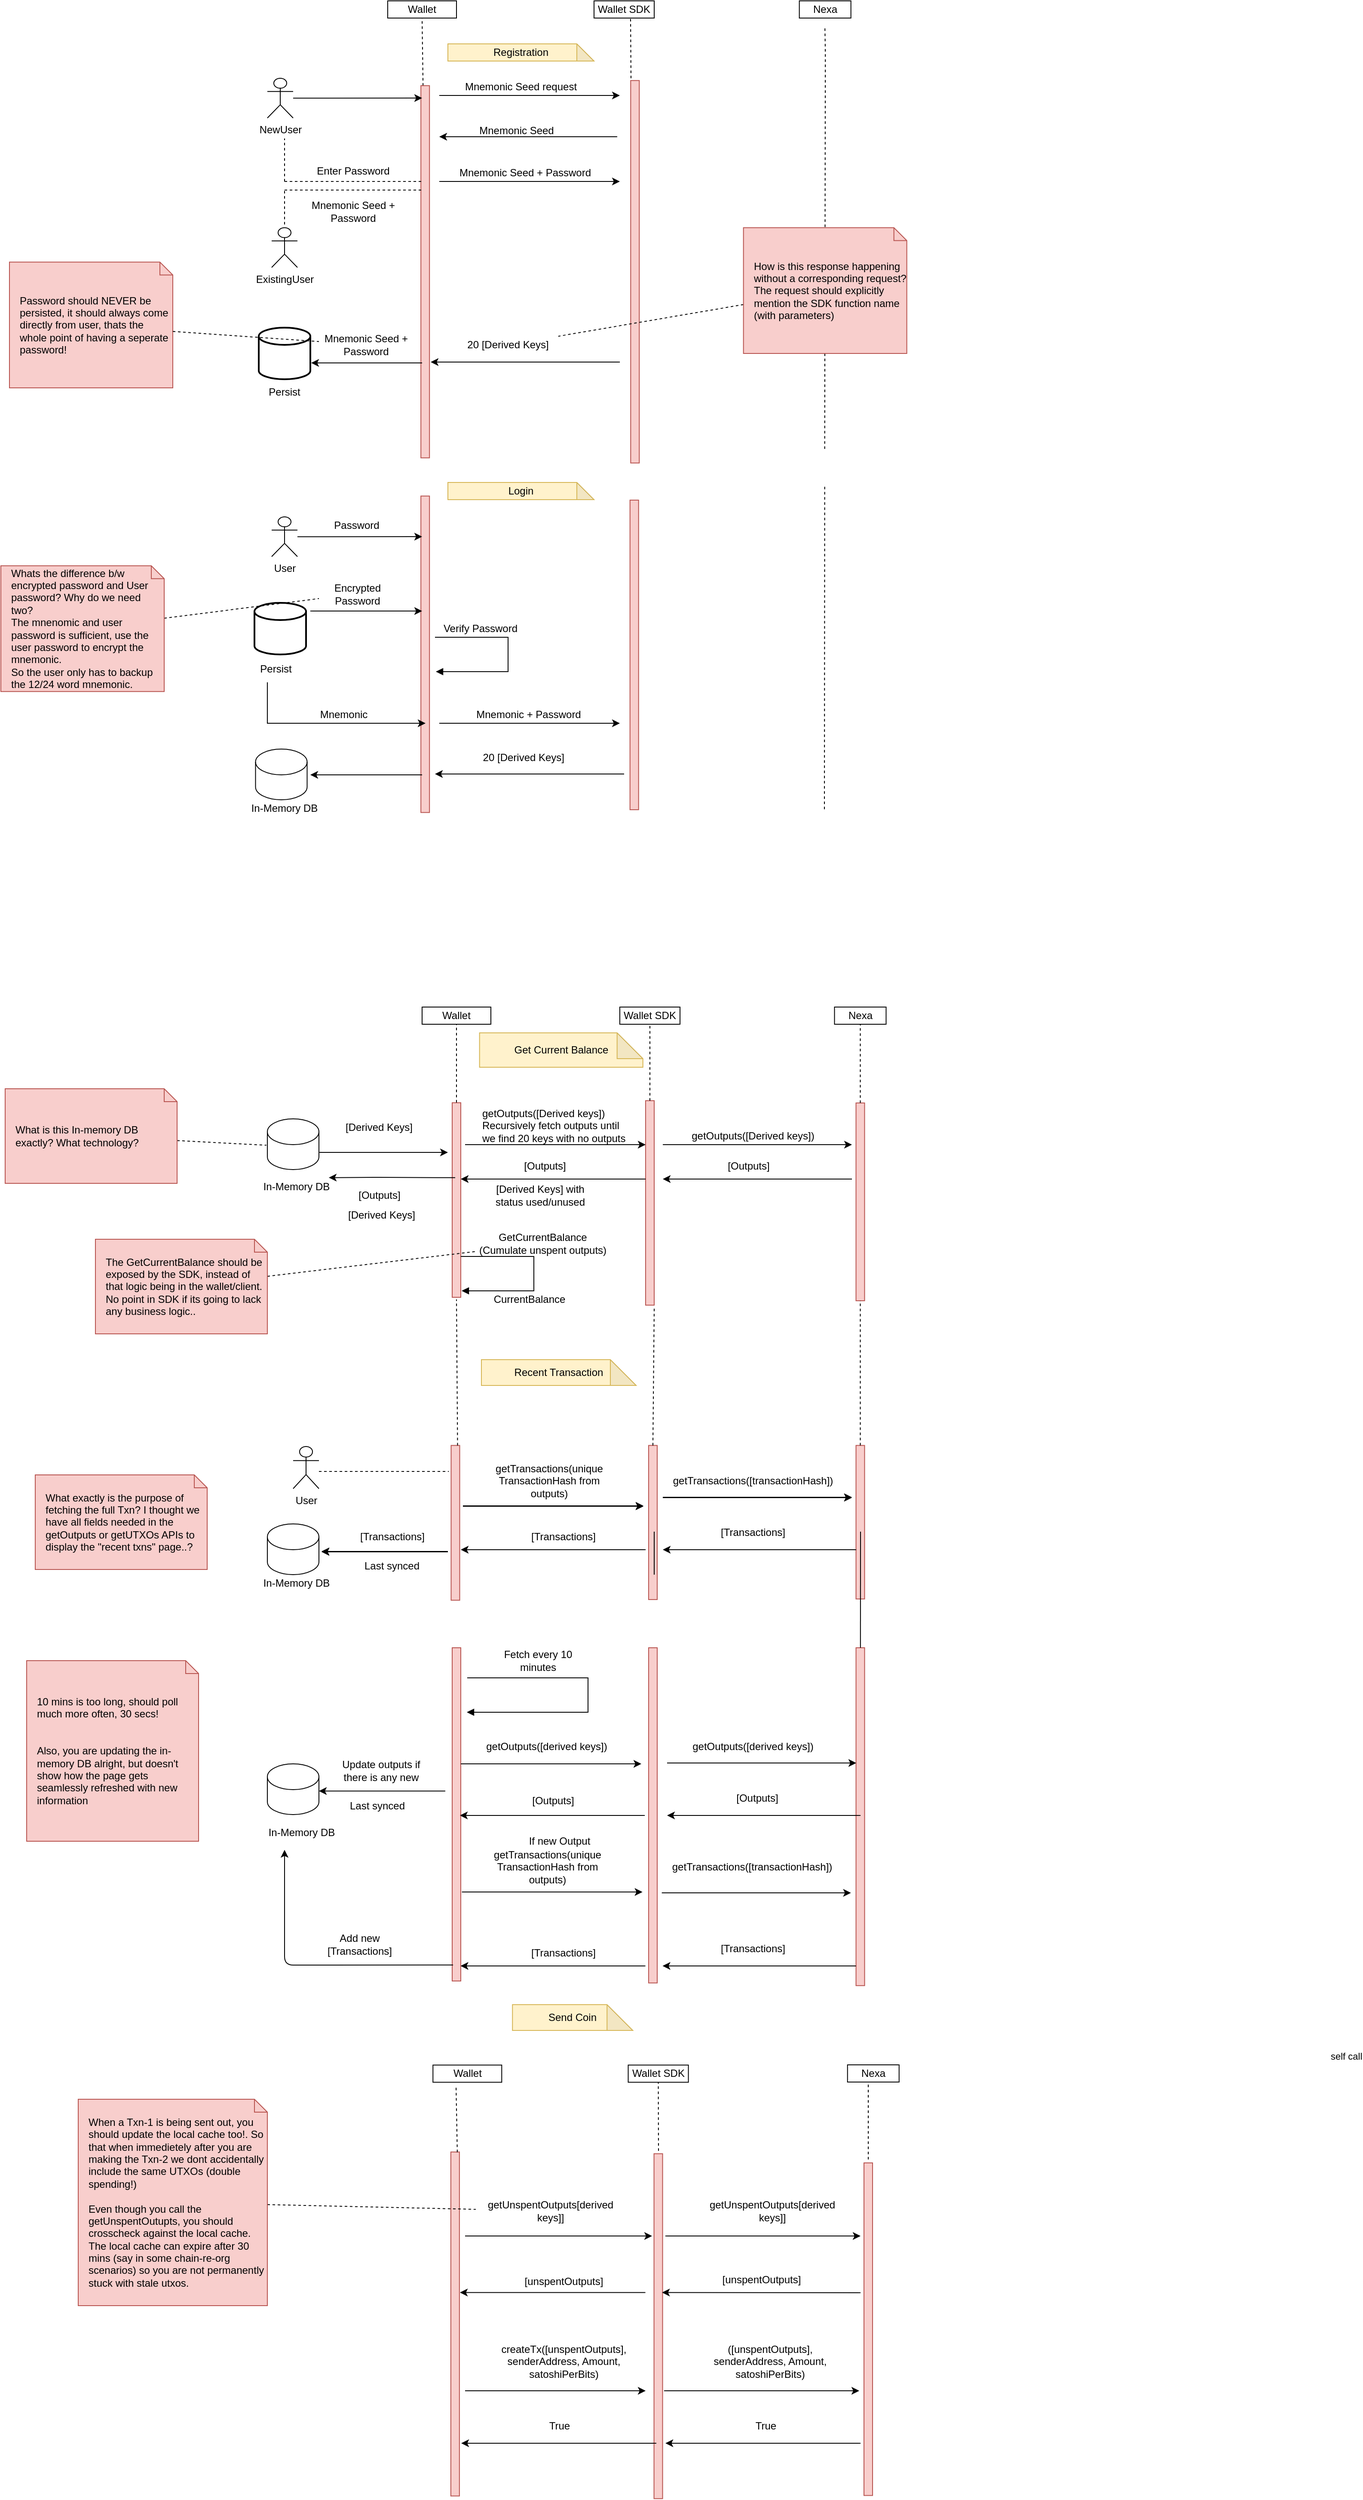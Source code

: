 <mxfile version="13.6.5" type="github">
  <diagram id="d2bJDyH4YY4jTTXs1ROH" name="Page-1">
    <mxGraphModel dx="2012" dy="706" grid="1" gridSize="10" guides="1" tooltips="1" connect="1" arrows="1" fold="1" page="1" pageScale="1" pageWidth="827" pageHeight="1169" math="0" shadow="0">
      <root>
        <mxCell id="0" />
        <mxCell id="1" parent="0" />
        <mxCell id="aKae5eKDBznJ4Y1164LR-3" value="Wallet" style="rounded=0;whiteSpace=wrap;html=1;" parent="1" vertex="1">
          <mxGeometry x="160" y="20" width="80" height="20" as="geometry" />
        </mxCell>
        <mxCell id="aKae5eKDBznJ4Y1164LR-4" value="Wallet SDK" style="rounded=0;whiteSpace=wrap;html=1;" parent="1" vertex="1">
          <mxGeometry x="400" y="20" width="70" height="20" as="geometry" />
        </mxCell>
        <mxCell id="aKae5eKDBznJ4Y1164LR-5" value="Nexa" style="rounded=0;whiteSpace=wrap;html=1;" parent="1" vertex="1">
          <mxGeometry x="638.83" y="20" width="60" height="20" as="geometry" />
        </mxCell>
        <mxCell id="aKae5eKDBznJ4Y1164LR-6" value="Registration" style="shape=note;whiteSpace=wrap;html=1;backgroundOutline=1;darkOpacity=0.05;fillColor=#fff2cc;strokeColor=#d6b656;" parent="1" vertex="1">
          <mxGeometry x="230" y="70" width="170" height="20" as="geometry" />
        </mxCell>
        <mxCell id="aKae5eKDBznJ4Y1164LR-11" value="" style="endArrow=none;dashed=1;html=1;entryX=0.5;entryY=1;entryDx=0;entryDy=0;exitX=0;exitY=0.75;exitDx=0;exitDy=0;" parent="1" source="aKae5eKDBznJ4Y1164LR-12" target="aKae5eKDBznJ4Y1164LR-3" edge="1">
          <mxGeometry width="50" height="50" relative="1" as="geometry">
            <mxPoint x="210" y="100" as="sourcePoint" />
            <mxPoint x="180" y="60" as="targetPoint" />
          </mxGeometry>
        </mxCell>
        <mxCell id="aKae5eKDBznJ4Y1164LR-12" value="" style="rounded=0;whiteSpace=wrap;html=1;rotation=90;fillColor=#f8cecc;strokeColor=#b85450;" parent="1" vertex="1">
          <mxGeometry x="-12.8" y="330" width="432.8" height="10" as="geometry" />
        </mxCell>
        <mxCell id="aKae5eKDBznJ4Y1164LR-14" value="Mnemonic Seed request" style="text;html=1;strokeColor=none;fillColor=none;align=center;verticalAlign=middle;whiteSpace=wrap;rounded=0;" parent="1" vertex="1">
          <mxGeometry x="240" y="110" width="150" height="20" as="geometry" />
        </mxCell>
        <mxCell id="aKae5eKDBznJ4Y1164LR-15" value="" style="rounded=0;whiteSpace=wrap;html=1;rotation=90;fillColor=#f8cecc;strokeColor=#b85450;" parent="1" vertex="1">
          <mxGeometry x="225.27" y="330" width="444.73" height="10" as="geometry" />
        </mxCell>
        <mxCell id="aKae5eKDBznJ4Y1164LR-27" value="" style="endArrow=classic;html=1;" parent="1" edge="1">
          <mxGeometry width="50" height="50" relative="1" as="geometry">
            <mxPoint x="427" y="178" as="sourcePoint" />
            <mxPoint x="220" y="178" as="targetPoint" />
          </mxGeometry>
        </mxCell>
        <mxCell id="aKae5eKDBznJ4Y1164LR-28" value="Mnemonic Seed" style="text;html=1;strokeColor=none;fillColor=none;align=center;verticalAlign=middle;whiteSpace=wrap;rounded=0;" parent="1" vertex="1">
          <mxGeometry x="250" y="160.63" width="120" height="20" as="geometry" />
        </mxCell>
        <mxCell id="aKae5eKDBznJ4Y1164LR-29" value="" style="endArrow=classic;html=1;" parent="1" edge="1">
          <mxGeometry width="50" height="50" relative="1" as="geometry">
            <mxPoint x="220" y="130" as="sourcePoint" />
            <mxPoint x="430" y="130" as="targetPoint" />
          </mxGeometry>
        </mxCell>
        <mxCell id="aKae5eKDBznJ4Y1164LR-32" value="NewUser" style="shape=umlActor;verticalLabelPosition=bottom;verticalAlign=top;html=1;outlineConnect=0;" parent="1" vertex="1">
          <mxGeometry x="20" y="110" width="30" height="46.25" as="geometry" />
        </mxCell>
        <mxCell id="aKae5eKDBznJ4Y1164LR-33" value="" style="endArrow=classic;html=1;" parent="1" source="aKae5eKDBznJ4Y1164LR-32" edge="1">
          <mxGeometry width="50" height="50" relative="1" as="geometry">
            <mxPoint x="390" y="190" as="sourcePoint" />
            <mxPoint x="200" y="133" as="targetPoint" />
          </mxGeometry>
        </mxCell>
        <mxCell id="aKae5eKDBznJ4Y1164LR-36" value="Mnemonic Seed + Password" style="text;html=1;strokeColor=none;fillColor=none;align=center;verticalAlign=middle;whiteSpace=wrap;rounded=0;" parent="1" vertex="1">
          <mxGeometry x="240" y="210" width="160" height="20" as="geometry" />
        </mxCell>
        <mxCell id="aKae5eKDBznJ4Y1164LR-37" value="" style="endArrow=classic;html=1;" parent="1" edge="1">
          <mxGeometry width="50" height="50" relative="1" as="geometry">
            <mxPoint x="220" y="230" as="sourcePoint" />
            <mxPoint x="430" y="230" as="targetPoint" />
          </mxGeometry>
        </mxCell>
        <mxCell id="aKae5eKDBznJ4Y1164LR-38" value="" style="endArrow=classic;html=1;" parent="1" edge="1">
          <mxGeometry width="50" height="50" relative="1" as="geometry">
            <mxPoint x="430" y="440" as="sourcePoint" />
            <mxPoint x="210" y="440" as="targetPoint" />
          </mxGeometry>
        </mxCell>
        <mxCell id="aKae5eKDBznJ4Y1164LR-40" value="20 [Derived Keys]" style="text;html=1;strokeColor=none;fillColor=none;align=center;verticalAlign=middle;whiteSpace=wrap;rounded=0;" parent="1" vertex="1">
          <mxGeometry x="240" y="410" width="120" height="20" as="geometry" />
        </mxCell>
        <mxCell id="aKae5eKDBznJ4Y1164LR-45" value="" style="endArrow=none;dashed=1;html=1;" parent="1" edge="1">
          <mxGeometry width="50" height="50" relative="1" as="geometry">
            <mxPoint x="40" y="230" as="sourcePoint" />
            <mxPoint x="40" y="180" as="targetPoint" />
          </mxGeometry>
        </mxCell>
        <mxCell id="aKae5eKDBznJ4Y1164LR-46" value="" style="endArrow=none;dashed=1;html=1;" parent="1" edge="1">
          <mxGeometry width="50" height="50" relative="1" as="geometry">
            <mxPoint x="40" y="230" as="sourcePoint" />
            <mxPoint x="200" y="230" as="targetPoint" />
          </mxGeometry>
        </mxCell>
        <mxCell id="aKae5eKDBznJ4Y1164LR-47" value="Enter Password" style="text;html=1;strokeColor=none;fillColor=none;align=center;verticalAlign=middle;whiteSpace=wrap;rounded=0;" parent="1" vertex="1">
          <mxGeometry x="70" y="207.81" width="100" height="20" as="geometry" />
        </mxCell>
        <mxCell id="aKae5eKDBznJ4Y1164LR-48" value="" style="rounded=0;whiteSpace=wrap;html=1;rotation=90;fillColor=#f8cecc;strokeColor=#b85450;" parent="1" vertex="1">
          <mxGeometry x="126.88" y="1409.38" width="226.25" height="10" as="geometry" />
        </mxCell>
        <mxCell id="aKae5eKDBznJ4Y1164LR-49" value="" style="rounded=0;whiteSpace=wrap;html=1;rotation=90;fillColor=#f8cecc;strokeColor=#b85450;" parent="1" vertex="1">
          <mxGeometry x="346.09" y="1412.74" width="237.81" height="10" as="geometry" />
        </mxCell>
        <mxCell id="aKae5eKDBznJ4Y1164LR-51" value="" style="endArrow=classic;html=1;" parent="1" edge="1">
          <mxGeometry width="50" height="50" relative="1" as="geometry">
            <mxPoint x="250" y="1350" as="sourcePoint" />
            <mxPoint x="460" y="1350" as="targetPoint" />
          </mxGeometry>
        </mxCell>
        <mxCell id="aKae5eKDBznJ4Y1164LR-52" value="getOutputs([Derived keys])&lt;br&gt;Recursively fetch outputs until we find 20 keys with no outputs" style="text;html=1;strokeColor=none;fillColor=none;align=left;verticalAlign=top;whiteSpace=wrap;rounded=0;" parent="1" vertex="1">
          <mxGeometry x="267.56" y="1300" width="170" height="50" as="geometry" />
        </mxCell>
        <mxCell id="aKae5eKDBznJ4Y1164LR-53" value="" style="endArrow=classic;html=1;" parent="1" edge="1">
          <mxGeometry width="50" height="50" relative="1" as="geometry">
            <mxPoint x="460" y="1390" as="sourcePoint" />
            <mxPoint x="245" y="1390" as="targetPoint" />
          </mxGeometry>
        </mxCell>
        <mxCell id="aKae5eKDBznJ4Y1164LR-54" value="[Outputs]" style="text;html=1;strokeColor=none;fillColor=none;align=center;verticalAlign=middle;whiteSpace=wrap;rounded=0;" parent="1" vertex="1">
          <mxGeometry x="322.64" y="1360" width="40" height="30" as="geometry" />
        </mxCell>
        <mxCell id="aKae5eKDBznJ4Y1164LR-63" value="GetCurrentBalance&lt;br&gt;(Cumulate unspent outputs)" style="text;html=1;strokeColor=none;fillColor=none;align=center;verticalAlign=middle;whiteSpace=wrap;rounded=0;" parent="1" vertex="1">
          <mxGeometry x="262.5" y="1440" width="155" height="50" as="geometry" />
        </mxCell>
        <mxCell id="aKae5eKDBznJ4Y1164LR-64" value="CurrentBalance" style="text;html=1;strokeColor=none;fillColor=none;align=center;verticalAlign=middle;whiteSpace=wrap;rounded=0;" parent="1" vertex="1">
          <mxGeometry x="305" y="1520" width="40" height="20" as="geometry" />
        </mxCell>
        <mxCell id="aKae5eKDBznJ4Y1164LR-66" value="" style="edgeStyle=orthogonalEdgeStyle;html=1;align=left;spacingLeft=2;endArrow=block;rounded=0;" parent="1" edge="1">
          <mxGeometry x="1" y="273" relative="1" as="geometry">
            <mxPoint x="250" y="1480" as="sourcePoint" />
            <Array as="points">
              <mxPoint x="245" y="1480" />
              <mxPoint x="330" y="1480" />
              <mxPoint x="330" y="1520" />
            </Array>
            <mxPoint x="246" y="1520" as="targetPoint" />
            <mxPoint x="-196" y="-83" as="offset" />
          </mxGeometry>
        </mxCell>
        <mxCell id="aKae5eKDBznJ4Y1164LR-76" value="" style="rounded=0;whiteSpace=wrap;html=1;rotation=90;fillColor=#f8cecc;strokeColor=#b85450;" parent="1" vertex="1">
          <mxGeometry x="594.74" y="1411.52" width="230" height="10" as="geometry" />
        </mxCell>
        <mxCell id="aKae5eKDBznJ4Y1164LR-77" value="" style="endArrow=none;dashed=1;html=1;" parent="1" edge="1">
          <mxGeometry width="50" height="50" relative="1" as="geometry">
            <mxPoint x="668.33" y="541" as="sourcePoint" />
            <mxPoint x="668.57" y="50" as="targetPoint" />
            <Array as="points">
              <mxPoint x="669.07" y="80" />
            </Array>
          </mxGeometry>
        </mxCell>
        <mxCell id="aKae5eKDBznJ4Y1164LR-80" value="getOutputs([Derived keys])" style="text;html=1;strokeColor=none;fillColor=none;align=center;verticalAlign=middle;whiteSpace=wrap;rounded=0;" parent="1" vertex="1">
          <mxGeometry x="500" y="1330" width="170" height="20" as="geometry" />
        </mxCell>
        <mxCell id="aKae5eKDBznJ4Y1164LR-82" value="[Outputs]" style="text;html=1;strokeColor=none;fillColor=none;align=center;verticalAlign=middle;whiteSpace=wrap;rounded=0;" parent="1" vertex="1">
          <mxGeometry x="560" y="1360" width="40" height="30" as="geometry" />
        </mxCell>
        <mxCell id="aKae5eKDBznJ4Y1164LR-86" value="Recent Transaction" style="shape=note;whiteSpace=wrap;html=1;backgroundOutline=1;darkOpacity=0.05;fillColor=#fff2cc;strokeColor=#d6b656;" parent="1" vertex="1">
          <mxGeometry x="269" y="1600" width="180" height="30" as="geometry" />
        </mxCell>
        <mxCell id="aKae5eKDBznJ4Y1164LR-88" value="" style="rounded=0;whiteSpace=wrap;html=1;rotation=90;fillColor=#f8cecc;strokeColor=#b85450;" parent="1" vertex="1">
          <mxGeometry x="148.75" y="1784.75" width="180" height="10" as="geometry" />
        </mxCell>
        <mxCell id="aKae5eKDBznJ4Y1164LR-89" value="" style="rounded=0;whiteSpace=wrap;html=1;rotation=90;fillColor=#f8cecc;strokeColor=#b85450;" parent="1" vertex="1">
          <mxGeometry x="378.88" y="1784.36" width="179.21" height="10" as="geometry" />
        </mxCell>
        <mxCell id="aKae5eKDBznJ4Y1164LR-90" value="" style="rounded=0;whiteSpace=wrap;html=1;rotation=90;fillColor=#f8cecc;strokeColor=#b85450;" parent="1" vertex="1">
          <mxGeometry x="620.48" y="1784.01" width="178.52" height="10" as="geometry" />
        </mxCell>
        <mxCell id="aKae5eKDBznJ4Y1164LR-91" value="" style="endArrow=classic;html=1;" parent="1" edge="1">
          <mxGeometry width="50" height="50" relative="1" as="geometry">
            <mxPoint x="247.5" y="1770" as="sourcePoint" />
            <mxPoint x="457.5" y="1770" as="targetPoint" />
          </mxGeometry>
        </mxCell>
        <mxCell id="aKae5eKDBznJ4Y1164LR-92" value="getTransactions(unique TransactionHash from outputs)" style="text;html=1;strokeColor=none;fillColor=none;align=center;verticalAlign=middle;whiteSpace=wrap;rounded=0;" parent="1" vertex="1">
          <mxGeometry x="277.5" y="1731" width="140" height="20" as="geometry" />
        </mxCell>
        <mxCell id="aKae5eKDBznJ4Y1164LR-94" value="getTransactions([transactionHash])" style="text;html=1;strokeColor=none;fillColor=none;align=center;verticalAlign=middle;whiteSpace=wrap;rounded=0;" parent="1" vertex="1">
          <mxGeometry x="515.01" y="1731" width="140" height="20" as="geometry" />
        </mxCell>
        <mxCell id="aKae5eKDBznJ4Y1164LR-97" value="" style="endArrow=classic;html=1;" parent="1" edge="1">
          <mxGeometry width="50" height="50" relative="1" as="geometry">
            <mxPoint x="460" y="1821" as="sourcePoint" />
            <mxPoint x="245" y="1821" as="targetPoint" />
          </mxGeometry>
        </mxCell>
        <mxCell id="aKae5eKDBznJ4Y1164LR-98" value="[Transactions]" style="text;html=1;strokeColor=none;fillColor=none;align=center;verticalAlign=middle;whiteSpace=wrap;rounded=0;" parent="1" vertex="1">
          <mxGeometry x="317.19" y="1796" width="95" height="20" as="geometry" />
        </mxCell>
        <mxCell id="aKae5eKDBznJ4Y1164LR-99" value="[Transactions]" style="text;html=1;strokeColor=none;fillColor=none;align=center;verticalAlign=middle;whiteSpace=wrap;rounded=0;" parent="1" vertex="1">
          <mxGeometry x="541.19" y="1786" width="87.63" height="30" as="geometry" />
        </mxCell>
        <mxCell id="aKae5eKDBznJ4Y1164LR-119" value="" style="endArrow=classic;html=1;" parent="1" edge="1">
          <mxGeometry width="50" height="50" relative="1" as="geometry">
            <mxPoint x="480.01" y="1350" as="sourcePoint" />
            <mxPoint x="700" y="1350" as="targetPoint" />
          </mxGeometry>
        </mxCell>
        <mxCell id="aKae5eKDBznJ4Y1164LR-120" value="" style="endArrow=classic;html=1;" parent="1" edge="1">
          <mxGeometry width="50" height="50" relative="1" as="geometry">
            <mxPoint x="700" y="1390" as="sourcePoint" />
            <mxPoint x="480.01" y="1390" as="targetPoint" />
          </mxGeometry>
        </mxCell>
        <mxCell id="aKae5eKDBznJ4Y1164LR-121" value="" style="endArrow=classic;html=1;" parent="1" edge="1">
          <mxGeometry width="50" height="50" relative="1" as="geometry">
            <mxPoint x="480" y="1760" as="sourcePoint" />
            <mxPoint x="700" y="1760" as="targetPoint" />
          </mxGeometry>
        </mxCell>
        <mxCell id="aKae5eKDBznJ4Y1164LR-122" value="" style="endArrow=classic;html=1;" parent="1" edge="1">
          <mxGeometry width="50" height="50" relative="1" as="geometry">
            <mxPoint x="705" y="1821" as="sourcePoint" />
            <mxPoint x="480" y="1821" as="targetPoint" />
          </mxGeometry>
        </mxCell>
        <mxCell id="dy_9rE8HRgi9Pd3eRH8T-1" value="ExistingUser" style="shape=umlActor;verticalLabelPosition=bottom;verticalAlign=top;html=1;outlineConnect=0;" parent="1" vertex="1">
          <mxGeometry x="25" y="283.75" width="30" height="46.25" as="geometry" />
        </mxCell>
        <mxCell id="dy_9rE8HRgi9Pd3eRH8T-5" value="" style="endArrow=none;dashed=1;html=1;" parent="1" edge="1">
          <mxGeometry width="50" height="50" relative="1" as="geometry">
            <mxPoint x="40" y="240" as="sourcePoint" />
            <mxPoint x="200" y="240" as="targetPoint" />
          </mxGeometry>
        </mxCell>
        <mxCell id="dy_9rE8HRgi9Pd3eRH8T-8" value="" style="endArrow=none;dashed=1;html=1;" parent="1" edge="1">
          <mxGeometry width="50" height="50" relative="1" as="geometry">
            <mxPoint x="40" y="280" as="sourcePoint" />
            <mxPoint x="40" y="240" as="targetPoint" />
          </mxGeometry>
        </mxCell>
        <mxCell id="dy_9rE8HRgi9Pd3eRH8T-11" value="Mnemonic Seed + Password" style="text;html=1;strokeColor=none;fillColor=none;align=center;verticalAlign=middle;whiteSpace=wrap;rounded=0;" parent="1" vertex="1">
          <mxGeometry x="50" y="250" width="140" height="30" as="geometry" />
        </mxCell>
        <mxCell id="dy_9rE8HRgi9Pd3eRH8T-70" value="" style="rounded=0;whiteSpace=wrap;html=1;rotation=90;fillColor=#f8cecc;strokeColor=#b85450;" parent="1" vertex="1">
          <mxGeometry x="525.63" y="2722.38" width="386.75" height="10" as="geometry" />
        </mxCell>
        <mxCell id="dy_9rE8HRgi9Pd3eRH8T-71" value="" style="endArrow=classic;html=1;" parent="1" edge="1">
          <mxGeometry width="50" height="50" relative="1" as="geometry">
            <mxPoint x="483" y="2619" as="sourcePoint" />
            <mxPoint x="710" y="2619" as="targetPoint" />
          </mxGeometry>
        </mxCell>
        <mxCell id="dy_9rE8HRgi9Pd3eRH8T-72" value="[unspentOutputs]" style="text;html=1;strokeColor=none;fillColor=none;align=center;verticalAlign=middle;whiteSpace=wrap;rounded=0;" parent="1" vertex="1">
          <mxGeometry x="551.2" y="2654.75" width="87.63" height="30" as="geometry" />
        </mxCell>
        <mxCell id="dy_9rE8HRgi9Pd3eRH8T-74" value="" style="rounded=0;whiteSpace=wrap;html=1;rotation=90;fillColor=#f8cecc;strokeColor=#b85450;" parent="1" vertex="1">
          <mxGeometry x="274.22" y="2718.87" width="401.08" height="10" as="geometry" />
        </mxCell>
        <mxCell id="dy_9rE8HRgi9Pd3eRH8T-75" value="" style="rounded=0;whiteSpace=wrap;html=1;rotation=90;fillColor=#f8cecc;strokeColor=#b85450;" parent="1" vertex="1">
          <mxGeometry x="38.43" y="2716.32" width="400" height="10" as="geometry" />
        </mxCell>
        <mxCell id="dy_9rE8HRgi9Pd3eRH8T-77" value="" style="endArrow=classic;html=1;" parent="1" edge="1">
          <mxGeometry width="50" height="50" relative="1" as="geometry">
            <mxPoint x="250" y="2619" as="sourcePoint" />
            <mxPoint x="467.5" y="2619" as="targetPoint" />
          </mxGeometry>
        </mxCell>
        <mxCell id="dy_9rE8HRgi9Pd3eRH8T-78" value="[unspentOutputs]" style="text;html=1;strokeColor=none;fillColor=none;align=center;verticalAlign=middle;whiteSpace=wrap;rounded=0;" parent="1" vertex="1">
          <mxGeometry x="321.19" y="2657.44" width="87.63" height="30" as="geometry" />
        </mxCell>
        <mxCell id="dy_9rE8HRgi9Pd3eRH8T-79" value="" style="endArrow=classic;html=1;" parent="1" edge="1">
          <mxGeometry width="50" height="50" relative="1" as="geometry">
            <mxPoint x="459.75" y="2684.75" as="sourcePoint" />
            <mxPoint x="244.0" y="2684.75" as="targetPoint" />
          </mxGeometry>
        </mxCell>
        <mxCell id="dy_9rE8HRgi9Pd3eRH8T-80" value="Send Coin" style="shape=note;whiteSpace=wrap;html=1;backgroundOutline=1;darkOpacity=0.05;fillColor=#fff2cc;strokeColor=#d6b656;" parent="1" vertex="1">
          <mxGeometry x="305.13" y="2350" width="140" height="30" as="geometry" />
        </mxCell>
        <mxCell id="dy_9rE8HRgi9Pd3eRH8T-118" value="User" style="shape=umlActor;verticalLabelPosition=bottom;verticalAlign=top;html=1;outlineConnect=0;" parent="1" vertex="1">
          <mxGeometry x="50" y="1701" width="30" height="49" as="geometry" />
        </mxCell>
        <mxCell id="dy_9rE8HRgi9Pd3eRH8T-122" value="Get Current Balance" style="shape=note;whiteSpace=wrap;html=1;backgroundOutline=1;darkOpacity=0.05;fillColor=#fff2cc;strokeColor=#d6b656;" parent="1" vertex="1">
          <mxGeometry x="266.84" y="1220" width="190" height="40" as="geometry" />
        </mxCell>
        <mxCell id="dy_9rE8HRgi9Pd3eRH8T-123" value="" style="strokeWidth=2;html=1;shape=mxgraph.flowchart.database;whiteSpace=wrap;" parent="1" vertex="1">
          <mxGeometry x="10.0" y="400" width="60" height="60" as="geometry" />
        </mxCell>
        <mxCell id="dy_9rE8HRgi9Pd3eRH8T-124" value="Persist" style="text;html=1;strokeColor=none;fillColor=none;align=center;verticalAlign=middle;whiteSpace=wrap;rounded=0;" parent="1" vertex="1">
          <mxGeometry x="20" y="460" width="40" height="30" as="geometry" />
        </mxCell>
        <mxCell id="dy_9rE8HRgi9Pd3eRH8T-126" value="" style="endArrow=classic;html=1;entryX=1.017;entryY=0.683;entryDx=0;entryDy=0;entryPerimeter=0;" parent="1" target="dy_9rE8HRgi9Pd3eRH8T-123" edge="1">
          <mxGeometry width="50" height="50" relative="1" as="geometry">
            <mxPoint x="200" y="441" as="sourcePoint" />
            <mxPoint x="380" y="410" as="targetPoint" />
          </mxGeometry>
        </mxCell>
        <mxCell id="dy_9rE8HRgi9Pd3eRH8T-127" value="Mnemonic Seed + Password" style="text;html=1;strokeColor=none;fillColor=none;align=center;verticalAlign=middle;whiteSpace=wrap;rounded=0;" parent="1" vertex="1">
          <mxGeometry x="80" y="400" width="110" height="40" as="geometry" />
        </mxCell>
        <mxCell id="dy_9rE8HRgi9Pd3eRH8T-162" value="Login" style="shape=note;whiteSpace=wrap;html=1;backgroundOutline=1;darkOpacity=0.05;fillColor=#fff2cc;strokeColor=#d6b656;" parent="1" vertex="1">
          <mxGeometry x="230" y="580" width="170" height="20" as="geometry" />
        </mxCell>
        <mxCell id="dy_9rE8HRgi9Pd3eRH8T-163" value="" style="rounded=0;whiteSpace=wrap;html=1;rotation=90;fillColor=#f8cecc;strokeColor=#b85450;" parent="1" vertex="1">
          <mxGeometry x="19.6" y="774.78" width="367.99" height="10" as="geometry" />
        </mxCell>
        <mxCell id="dy_9rE8HRgi9Pd3eRH8T-165" value="" style="rounded=0;whiteSpace=wrap;html=1;rotation=90;fillColor=#f8cecc;strokeColor=#b85450;" parent="1" vertex="1">
          <mxGeometry x="266.84" y="775.54" width="360" height="10" as="geometry" />
        </mxCell>
        <mxCell id="dy_9rE8HRgi9Pd3eRH8T-169" value="User" style="shape=umlActor;verticalLabelPosition=bottom;verticalAlign=top;html=1;outlineConnect=0;" parent="1" vertex="1">
          <mxGeometry x="25" y="620" width="30" height="46.25" as="geometry" />
        </mxCell>
        <mxCell id="dy_9rE8HRgi9Pd3eRH8T-170" value="" style="endArrow=classic;html=1;" parent="1" source="dy_9rE8HRgi9Pd3eRH8T-169" edge="1">
          <mxGeometry width="50" height="50" relative="1" as="geometry">
            <mxPoint x="390" y="700" as="sourcePoint" />
            <mxPoint x="200" y="643" as="targetPoint" />
          </mxGeometry>
        </mxCell>
        <mxCell id="dy_9rE8HRgi9Pd3eRH8T-188" value="" style="strokeWidth=2;html=1;shape=mxgraph.flowchart.database;whiteSpace=wrap;" parent="1" vertex="1">
          <mxGeometry x="5" y="720" width="60" height="60" as="geometry" />
        </mxCell>
        <mxCell id="dy_9rE8HRgi9Pd3eRH8T-189" value="Persist" style="text;html=1;strokeColor=none;fillColor=none;align=center;verticalAlign=middle;whiteSpace=wrap;rounded=0;" parent="1" vertex="1">
          <mxGeometry x="10" y="782.37" width="40" height="30" as="geometry" />
        </mxCell>
        <mxCell id="dy_9rE8HRgi9Pd3eRH8T-190" value="Password" style="text;html=1;strokeColor=none;fillColor=none;align=center;verticalAlign=middle;whiteSpace=wrap;rounded=0;" parent="1" vertex="1">
          <mxGeometry x="103.75" y="620" width="40" height="20" as="geometry" />
        </mxCell>
        <mxCell id="dy_9rE8HRgi9Pd3eRH8T-191" value="Encrypted Password" style="text;html=1;strokeColor=none;fillColor=none;align=center;verticalAlign=middle;whiteSpace=wrap;rounded=0;" parent="1" vertex="1">
          <mxGeometry x="80" y="700" width="90" height="20" as="geometry" />
        </mxCell>
        <mxCell id="dy_9rE8HRgi9Pd3eRH8T-192" value="" style="endArrow=classic;html=1;" parent="1" edge="1">
          <mxGeometry width="50" height="50" relative="1" as="geometry">
            <mxPoint x="70" y="729.5" as="sourcePoint" />
            <mxPoint x="200" y="729.496" as="targetPoint" />
          </mxGeometry>
        </mxCell>
        <mxCell id="dy_9rE8HRgi9Pd3eRH8T-193" value="" style="edgeStyle=orthogonalEdgeStyle;html=1;align=left;spacingLeft=2;endArrow=block;rounded=0;" parent="1" edge="1">
          <mxGeometry x="1" y="273" relative="1" as="geometry">
            <mxPoint x="216" y="760" as="sourcePoint" />
            <Array as="points">
              <mxPoint x="215" y="760" />
              <mxPoint x="300" y="760" />
              <mxPoint x="300" y="800" />
            </Array>
            <mxPoint x="216" y="800" as="targetPoint" />
            <mxPoint x="-196" y="-83" as="offset" />
          </mxGeometry>
        </mxCell>
        <mxCell id="dy_9rE8HRgi9Pd3eRH8T-194" value="Verify Password" style="text;html=1;strokeColor=none;fillColor=none;align=center;verticalAlign=middle;whiteSpace=wrap;rounded=0;" parent="1" vertex="1">
          <mxGeometry x="212.64" y="740" width="110" height="20" as="geometry" />
        </mxCell>
        <mxCell id="dy_9rE8HRgi9Pd3eRH8T-200" value="" style="endArrow=classic;html=1;" parent="1" edge="1">
          <mxGeometry width="50" height="50" relative="1" as="geometry">
            <mxPoint x="220" y="860" as="sourcePoint" />
            <mxPoint x="430" y="860" as="targetPoint" />
          </mxGeometry>
        </mxCell>
        <mxCell id="dy_9rE8HRgi9Pd3eRH8T-201" value="Mnemonic + Password" style="text;html=1;strokeColor=none;fillColor=none;align=center;verticalAlign=middle;whiteSpace=wrap;rounded=0;" parent="1" vertex="1">
          <mxGeometry x="244" y="840" width="160" height="20" as="geometry" />
        </mxCell>
        <mxCell id="dy_9rE8HRgi9Pd3eRH8T-202" value="Mnemonic" style="text;html=1;strokeColor=none;fillColor=none;align=center;verticalAlign=middle;whiteSpace=wrap;rounded=0;" parent="1" vertex="1">
          <mxGeometry x="83.75" y="840" width="50" height="20" as="geometry" />
        </mxCell>
        <mxCell id="dy_9rE8HRgi9Pd3eRH8T-204" value="&amp;nbsp;20 [Derived Keys]" style="text;html=1;strokeColor=none;fillColor=none;align=center;verticalAlign=middle;whiteSpace=wrap;rounded=0;" parent="1" vertex="1">
          <mxGeometry x="260" y="890" width="112.5" height="20" as="geometry" />
        </mxCell>
        <mxCell id="dy_9rE8HRgi9Pd3eRH8T-205" value="" style="endArrow=none;dashed=1;html=1;" parent="1" edge="1">
          <mxGeometry width="50" height="50" relative="1" as="geometry">
            <mxPoint x="668" y="960" as="sourcePoint" />
            <mxPoint x="668.33" y="585" as="targetPoint" />
          </mxGeometry>
        </mxCell>
        <mxCell id="dy_9rE8HRgi9Pd3eRH8T-206" value="" style="endArrow=classic;html=1;exitX=0.25;exitY=1;exitDx=0;exitDy=0;rounded=0;" parent="1" source="dy_9rE8HRgi9Pd3eRH8T-189" edge="1">
          <mxGeometry width="50" height="50" relative="1" as="geometry">
            <mxPoint x="97" y="810" as="sourcePoint" />
            <mxPoint x="204" y="860" as="targetPoint" />
            <Array as="points">
              <mxPoint x="20" y="860" />
            </Array>
          </mxGeometry>
        </mxCell>
        <mxCell id="dy_9rE8HRgi9Pd3eRH8T-207" value="Wallet" style="rounded=0;whiteSpace=wrap;html=1;" parent="1" vertex="1">
          <mxGeometry x="200" y="1190" width="80" height="20" as="geometry" />
        </mxCell>
        <mxCell id="dy_9rE8HRgi9Pd3eRH8T-208" value="Wallet SDK" style="rounded=0;whiteSpace=wrap;html=1;" parent="1" vertex="1">
          <mxGeometry x="430" y="1190" width="70" height="20" as="geometry" />
        </mxCell>
        <mxCell id="dy_9rE8HRgi9Pd3eRH8T-209" value="Nexa" style="rounded=0;whiteSpace=wrap;html=1;" parent="1" vertex="1">
          <mxGeometry x="679.74" y="1190" width="60" height="20" as="geometry" />
        </mxCell>
        <mxCell id="dy_9rE8HRgi9Pd3eRH8T-210" value="" style="endArrow=none;dashed=1;html=1;entryX=0.5;entryY=1;entryDx=0;entryDy=0;" parent="1" target="dy_9rE8HRgi9Pd3eRH8T-207" edge="1">
          <mxGeometry width="50" height="50" relative="1" as="geometry">
            <mxPoint x="240" y="1301" as="sourcePoint" />
            <mxPoint x="410" y="1300" as="targetPoint" />
          </mxGeometry>
        </mxCell>
        <mxCell id="dy_9rE8HRgi9Pd3eRH8T-211" value="" style="endArrow=none;dashed=1;html=1;entryX=0.5;entryY=1;entryDx=0;entryDy=0;exitX=0;exitY=0.5;exitDx=0;exitDy=0;" parent="1" source="aKae5eKDBznJ4Y1164LR-49" target="dy_9rE8HRgi9Pd3eRH8T-208" edge="1">
          <mxGeometry width="50" height="50" relative="1" as="geometry">
            <mxPoint x="360" y="1350" as="sourcePoint" />
            <mxPoint x="410" y="1300" as="targetPoint" />
          </mxGeometry>
        </mxCell>
        <mxCell id="dy_9rE8HRgi9Pd3eRH8T-212" value="" style="endArrow=none;dashed=1;html=1;entryX=0.5;entryY=1;entryDx=0;entryDy=0;exitX=0;exitY=0.5;exitDx=0;exitDy=0;" parent="1" source="aKae5eKDBznJ4Y1164LR-76" target="dy_9rE8HRgi9Pd3eRH8T-209" edge="1">
          <mxGeometry width="50" height="50" relative="1" as="geometry">
            <mxPoint x="360" y="1350" as="sourcePoint" />
            <mxPoint x="410" y="1300" as="targetPoint" />
          </mxGeometry>
        </mxCell>
        <mxCell id="dy_9rE8HRgi9Pd3eRH8T-215" value="" style="endArrow=none;dashed=1;html=1;exitX=0;exitY=0.25;exitDx=0;exitDy=0;" parent="1" source="aKae5eKDBznJ4Y1164LR-88" edge="1">
          <mxGeometry width="50" height="50" relative="1" as="geometry">
            <mxPoint x="360" y="1650" as="sourcePoint" />
            <mxPoint x="240" y="1530" as="targetPoint" />
          </mxGeometry>
        </mxCell>
        <mxCell id="dy_9rE8HRgi9Pd3eRH8T-216" value="" style="endArrow=none;dashed=1;html=1;exitX=0;exitY=0.5;exitDx=0;exitDy=0;" parent="1" source="aKae5eKDBznJ4Y1164LR-89" edge="1">
          <mxGeometry width="50" height="50" relative="1" as="geometry">
            <mxPoint x="360" y="1650" as="sourcePoint" />
            <mxPoint x="470" y="1540" as="targetPoint" />
          </mxGeometry>
        </mxCell>
        <mxCell id="dy_9rE8HRgi9Pd3eRH8T-217" value="" style="endArrow=none;dashed=1;html=1;entryX=1;entryY=0.5;entryDx=0;entryDy=0;exitX=0;exitY=0.5;exitDx=0;exitDy=0;" parent="1" source="aKae5eKDBznJ4Y1164LR-90" target="aKae5eKDBznJ4Y1164LR-76" edge="1">
          <mxGeometry width="50" height="50" relative="1" as="geometry">
            <mxPoint x="360" y="1650" as="sourcePoint" />
            <mxPoint x="410" y="1600" as="targetPoint" />
          </mxGeometry>
        </mxCell>
        <mxCell id="dy_9rE8HRgi9Pd3eRH8T-218" value="" style="endArrow=none;dashed=1;html=1;" parent="1" edge="1">
          <mxGeometry width="50" height="50" relative="1" as="geometry">
            <mxPoint x="80" y="1730" as="sourcePoint" />
            <mxPoint x="231" y="1730" as="targetPoint" />
          </mxGeometry>
        </mxCell>
        <mxCell id="dy_9rE8HRgi9Pd3eRH8T-219" value="" style="shape=cylinder2;whiteSpace=wrap;html=1;boundedLbl=1;backgroundOutline=1;size=15;" parent="1" vertex="1">
          <mxGeometry x="20" y="1791" width="60" height="59" as="geometry" />
        </mxCell>
        <mxCell id="dy_9rE8HRgi9Pd3eRH8T-220" value="In-Memory DB" style="text;html=1;strokeColor=none;fillColor=none;align=center;verticalAlign=middle;whiteSpace=wrap;rounded=0;" parent="1" vertex="1">
          <mxGeometry x="3.75" y="1850" width="100" height="20" as="geometry" />
        </mxCell>
        <mxCell id="dy_9rE8HRgi9Pd3eRH8T-221" value="" style="endArrow=classic;html=1;entryX=1.05;entryY=0.542;entryDx=0;entryDy=0;entryPerimeter=0;" parent="1" target="dy_9rE8HRgi9Pd3eRH8T-219" edge="1">
          <mxGeometry width="50" height="50" relative="1" as="geometry">
            <mxPoint x="230" y="1823" as="sourcePoint" />
            <mxPoint x="410" y="1770" as="targetPoint" />
          </mxGeometry>
        </mxCell>
        <mxCell id="dy_9rE8HRgi9Pd3eRH8T-222" value="[Transactions]" style="text;html=1;strokeColor=none;fillColor=none;align=center;verticalAlign=middle;whiteSpace=wrap;rounded=0;" parent="1" vertex="1">
          <mxGeometry x="117.64" y="1796" width="95" height="20" as="geometry" />
        </mxCell>
        <mxCell id="dy_9rE8HRgi9Pd3eRH8T-223" value="Last synced" style="text;html=1;strokeColor=none;fillColor=none;align=center;verticalAlign=middle;whiteSpace=wrap;rounded=0;" parent="1" vertex="1">
          <mxGeometry x="126.88" y="1830" width="76.25" height="20" as="geometry" />
        </mxCell>
        <mxCell id="dy_9rE8HRgi9Pd3eRH8T-226" value="" style="rounded=0;whiteSpace=wrap;html=1;rotation=90;fillColor=#f8cecc;strokeColor=#b85450;" parent="1" vertex="1">
          <mxGeometry x="46.26" y="2123.75" width="387.49" height="10" as="geometry" />
        </mxCell>
        <mxCell id="dy_9rE8HRgi9Pd3eRH8T-229" value="" style="rounded=0;whiteSpace=wrap;html=1;rotation=90;fillColor=#f8cecc;strokeColor=#b85450;" parent="1" vertex="1">
          <mxGeometry x="273.62" y="2124.89" width="389.76" height="10" as="geometry" />
        </mxCell>
        <mxCell id="dy_9rE8HRgi9Pd3eRH8T-230" value="" style="endArrow=none;html=1;" parent="1" edge="1">
          <mxGeometry width="50" height="50" relative="1" as="geometry">
            <mxPoint x="470" y="1850" as="sourcePoint" />
            <mxPoint x="470" y="1800" as="targetPoint" />
          </mxGeometry>
        </mxCell>
        <mxCell id="dy_9rE8HRgi9Pd3eRH8T-231" value="" style="rounded=0;whiteSpace=wrap;html=1;rotation=90;fillColor=#f8cecc;strokeColor=#b85450;" parent="1" vertex="1">
          <mxGeometry x="513.32" y="2126.44" width="392.87" height="10" as="geometry" />
        </mxCell>
        <mxCell id="dy_9rE8HRgi9Pd3eRH8T-233" value="" style="endArrow=none;html=1;" parent="1" source="dy_9rE8HRgi9Pd3eRH8T-231" edge="1">
          <mxGeometry width="50" height="50" relative="1" as="geometry">
            <mxPoint x="360" y="1830" as="sourcePoint" />
            <mxPoint x="710" y="1800" as="targetPoint" />
          </mxGeometry>
        </mxCell>
        <mxCell id="dy_9rE8HRgi9Pd3eRH8T-237" value="self call" style="edgeStyle=orthogonalEdgeStyle;html=1;align=left;spacingLeft=2;endArrow=block;rounded=0;" parent="1" edge="1">
          <mxGeometry x="-0.128" y="-430" relative="1" as="geometry">
            <mxPoint x="252.5" y="1970" as="sourcePoint" />
            <Array as="points">
              <mxPoint x="393" y="1970" />
              <mxPoint x="393" y="2010" />
            </Array>
            <mxPoint x="252" y="2010" as="targetPoint" />
            <mxPoint x="860" y="10" as="offset" />
          </mxGeometry>
        </mxCell>
        <mxCell id="dy_9rE8HRgi9Pd3eRH8T-238" value="getOutputs([derived keys])" style="text;html=1;strokeColor=none;fillColor=none;align=center;verticalAlign=middle;whiteSpace=wrap;rounded=0;" parent="1" vertex="1">
          <mxGeometry x="270" y="2040" width="150" height="20" as="geometry" />
        </mxCell>
        <mxCell id="dy_9rE8HRgi9Pd3eRH8T-239" value="[Outputs]" style="text;html=1;strokeColor=none;fillColor=none;align=center;verticalAlign=middle;whiteSpace=wrap;rounded=0;" parent="1" vertex="1">
          <mxGeometry x="305" y="2102.63" width="95" height="20" as="geometry" />
        </mxCell>
        <mxCell id="dy_9rE8HRgi9Pd3eRH8T-240" value="" style="endArrow=classic;html=1;" parent="1" edge="1">
          <mxGeometry width="50" height="50" relative="1" as="geometry">
            <mxPoint x="245" y="2070" as="sourcePoint" />
            <mxPoint x="455" y="2070" as="targetPoint" />
          </mxGeometry>
        </mxCell>
        <mxCell id="dy_9rE8HRgi9Pd3eRH8T-241" value="" style="endArrow=classic;html=1;" parent="1" edge="1">
          <mxGeometry width="50" height="50" relative="1" as="geometry">
            <mxPoint x="459" y="2130" as="sourcePoint" />
            <mxPoint x="244" y="2130" as="targetPoint" />
          </mxGeometry>
        </mxCell>
        <mxCell id="dy_9rE8HRgi9Pd3eRH8T-242" value="getOutputs([derived keys])" style="text;html=1;strokeColor=none;fillColor=none;align=center;verticalAlign=middle;whiteSpace=wrap;rounded=0;" parent="1" vertex="1">
          <mxGeometry x="510" y="2040" width="150" height="20" as="geometry" />
        </mxCell>
        <mxCell id="dy_9rE8HRgi9Pd3eRH8T-243" value="" style="endArrow=classic;html=1;" parent="1" edge="1">
          <mxGeometry width="50" height="50" relative="1" as="geometry">
            <mxPoint x="484.99" y="2069" as="sourcePoint" />
            <mxPoint x="704.99" y="2069" as="targetPoint" />
          </mxGeometry>
        </mxCell>
        <mxCell id="dy_9rE8HRgi9Pd3eRH8T-244" value="[Outputs]" style="text;html=1;strokeColor=none;fillColor=none;align=center;verticalAlign=middle;whiteSpace=wrap;rounded=0;" parent="1" vertex="1">
          <mxGeometry x="546.18" y="2095" width="87.63" height="30" as="geometry" />
        </mxCell>
        <mxCell id="dy_9rE8HRgi9Pd3eRH8T-245" value="" style="endArrow=classic;html=1;" parent="1" edge="1">
          <mxGeometry width="50" height="50" relative="1" as="geometry">
            <mxPoint x="709.99" y="2130" as="sourcePoint" />
            <mxPoint x="484.99" y="2130" as="targetPoint" />
          </mxGeometry>
        </mxCell>
        <mxCell id="dy_9rE8HRgi9Pd3eRH8T-246" value="" style="shape=cylinder2;whiteSpace=wrap;html=1;boundedLbl=1;backgroundOutline=1;size=15;" parent="1" vertex="1">
          <mxGeometry x="20" y="2070" width="60" height="59" as="geometry" />
        </mxCell>
        <mxCell id="dy_9rE8HRgi9Pd3eRH8T-247" value="Update outputs if there is any new" style="text;html=1;strokeColor=none;fillColor=none;align=center;verticalAlign=middle;whiteSpace=wrap;rounded=0;" parent="1" vertex="1">
          <mxGeometry x="105.0" y="2067.5" width="95" height="20" as="geometry" />
        </mxCell>
        <mxCell id="dy_9rE8HRgi9Pd3eRH8T-248" value="Last synced" style="text;html=1;strokeColor=none;fillColor=none;align=center;verticalAlign=middle;whiteSpace=wrap;rounded=0;" parent="1" vertex="1">
          <mxGeometry x="110" y="2109" width="76.25" height="20" as="geometry" />
        </mxCell>
        <mxCell id="dy_9rE8HRgi9Pd3eRH8T-249" value="" style="endArrow=classic;html=1;entryX=1.05;entryY=0.542;entryDx=0;entryDy=0;entryPerimeter=0;" parent="1" edge="1">
          <mxGeometry width="50" height="50" relative="1" as="geometry">
            <mxPoint x="227" y="2101.65" as="sourcePoint" />
            <mxPoint x="80" y="2101.628" as="targetPoint" />
          </mxGeometry>
        </mxCell>
        <mxCell id="dy_9rE8HRgi9Pd3eRH8T-250" value="In-Memory DB" style="text;html=1;strokeColor=none;fillColor=none;align=center;verticalAlign=middle;whiteSpace=wrap;rounded=0;" parent="1" vertex="1">
          <mxGeometry x="10" y="2140" width="100" height="20" as="geometry" />
        </mxCell>
        <mxCell id="dy_9rE8HRgi9Pd3eRH8T-255" value="Wallet SDK" style="rounded=0;whiteSpace=wrap;html=1;" parent="1" vertex="1">
          <mxGeometry x="439.76" y="2420.25" width="70" height="20" as="geometry" />
        </mxCell>
        <mxCell id="dy_9rE8HRgi9Pd3eRH8T-256" value="Nexa" style="rounded=0;whiteSpace=wrap;html=1;" parent="1" vertex="1">
          <mxGeometry x="694.87" y="2420" width="60" height="20" as="geometry" />
        </mxCell>
        <mxCell id="dy_9rE8HRgi9Pd3eRH8T-258" value="" style="endArrow=none;dashed=1;html=1;entryX=0.5;entryY=1;entryDx=0;entryDy=0;" parent="1" target="dy_9rE8HRgi9Pd3eRH8T-255" edge="1">
          <mxGeometry width="50" height="50" relative="1" as="geometry">
            <mxPoint x="475" y="2520" as="sourcePoint" />
            <mxPoint x="460" y="2620" as="targetPoint" />
          </mxGeometry>
        </mxCell>
        <mxCell id="dy_9rE8HRgi9Pd3eRH8T-259" value="" style="endArrow=none;dashed=1;html=1;entryX=0.402;entryY=1.1;entryDx=0;entryDy=0;entryPerimeter=0;" parent="1" target="dy_9rE8HRgi9Pd3eRH8T-256" edge="1">
          <mxGeometry width="50" height="50" relative="1" as="geometry">
            <mxPoint x="719" y="2530" as="sourcePoint" />
            <mxPoint x="460" y="2620" as="targetPoint" />
          </mxGeometry>
        </mxCell>
        <mxCell id="dy_9rE8HRgi9Pd3eRH8T-267" value="getUnspentOutputs[derived keys]]" style="text;html=1;strokeColor=none;fillColor=none;align=center;verticalAlign=middle;whiteSpace=wrap;rounded=0;" parent="1" vertex="1">
          <mxGeometry x="262.43" y="2580" width="175.13" height="20" as="geometry" />
        </mxCell>
        <mxCell id="dy_9rE8HRgi9Pd3eRH8T-270" value="" style="endArrow=none;dashed=1;html=1;" parent="1" edge="1">
          <mxGeometry width="50" height="50" relative="1" as="geometry">
            <mxPoint x="443" y="110" as="sourcePoint" />
            <mxPoint x="442.5" y="40" as="targetPoint" />
          </mxGeometry>
        </mxCell>
        <mxCell id="dy_9rE8HRgi9Pd3eRH8T-274" value="" style="endArrow=classic;html=1;" parent="1" edge="1">
          <mxGeometry width="50" height="50" relative="1" as="geometry">
            <mxPoint x="435" y="919" as="sourcePoint" />
            <mxPoint x="215" y="919" as="targetPoint" />
          </mxGeometry>
        </mxCell>
        <mxCell id="dy_9rE8HRgi9Pd3eRH8T-275" value="" style="shape=cylinder2;whiteSpace=wrap;html=1;boundedLbl=1;backgroundOutline=1;size=15;" parent="1" vertex="1">
          <mxGeometry x="6.25" y="890" width="60" height="59" as="geometry" />
        </mxCell>
        <mxCell id="dy_9rE8HRgi9Pd3eRH8T-276" value="In-Memory DB" style="text;html=1;strokeColor=none;fillColor=none;align=center;verticalAlign=middle;whiteSpace=wrap;rounded=0;" parent="1" vertex="1">
          <mxGeometry x="-10" y="949" width="100" height="20" as="geometry" />
        </mxCell>
        <mxCell id="dy_9rE8HRgi9Pd3eRH8T-277" value="" style="endArrow=classic;html=1;exitX=0.881;exitY=0.859;exitDx=0;exitDy=0;exitPerimeter=0;" parent="1" source="dy_9rE8HRgi9Pd3eRH8T-163" edge="1">
          <mxGeometry width="50" height="50" relative="1" as="geometry">
            <mxPoint x="110" y="920" as="sourcePoint" />
            <mxPoint x="70" y="920" as="targetPoint" />
          </mxGeometry>
        </mxCell>
        <mxCell id="dy_9rE8HRgi9Pd3eRH8T-278" value="" style="shape=cylinder2;whiteSpace=wrap;html=1;boundedLbl=1;backgroundOutline=1;size=15;" parent="1" vertex="1">
          <mxGeometry x="20" y="1320" width="60" height="59" as="geometry" />
        </mxCell>
        <mxCell id="dy_9rE8HRgi9Pd3eRH8T-279" value="In-Memory DB" style="text;html=1;strokeColor=none;fillColor=none;align=center;verticalAlign=middle;whiteSpace=wrap;rounded=0;" parent="1" vertex="1">
          <mxGeometry x="3.75" y="1389.38" width="100" height="20" as="geometry" />
        </mxCell>
        <mxCell id="dy_9rE8HRgi9Pd3eRH8T-280" value="" style="endArrow=classic;html=1;" parent="1" edge="1">
          <mxGeometry width="50" height="50" relative="1" as="geometry">
            <mxPoint x="80" y="1359" as="sourcePoint" />
            <mxPoint x="230" y="1359" as="targetPoint" />
          </mxGeometry>
        </mxCell>
        <mxCell id="dy_9rE8HRgi9Pd3eRH8T-281" value="[Derived Keys]" style="text;html=1;strokeColor=none;fillColor=none;align=center;verticalAlign=middle;whiteSpace=wrap;rounded=0;" parent="1" vertex="1">
          <mxGeometry x="100" y="1320" width="100" height="20" as="geometry" />
        </mxCell>
        <mxCell id="dy_9rE8HRgi9Pd3eRH8T-282" value="Fetch every 10 minutes" style="text;html=1;strokeColor=none;fillColor=none;align=center;verticalAlign=middle;whiteSpace=wrap;rounded=0;" parent="1" vertex="1">
          <mxGeometry x="280" y="1940" width="110" height="20" as="geometry" />
        </mxCell>
        <mxCell id="dy_9rE8HRgi9Pd3eRH8T-283" value="" style="endArrow=classic;html=1;entryX=1.05;entryY=0.542;entryDx=0;entryDy=0;entryPerimeter=0;" parent="1" edge="1">
          <mxGeometry width="50" height="50" relative="1" as="geometry">
            <mxPoint x="238.51" y="1388.4" as="sourcePoint" />
            <mxPoint x="91.51" y="1388.378" as="targetPoint" />
            <Array as="points">
              <mxPoint x="140" y="1388" />
            </Array>
          </mxGeometry>
        </mxCell>
        <mxCell id="dy_9rE8HRgi9Pd3eRH8T-284" value="[Outputs]" style="text;html=1;strokeColor=none;fillColor=none;align=center;verticalAlign=middle;whiteSpace=wrap;rounded=0;" parent="1" vertex="1">
          <mxGeometry x="102.5" y="1399.38" width="95" height="20" as="geometry" />
        </mxCell>
        <mxCell id="dy_9rE8HRgi9Pd3eRH8T-286" value="getTransactions(unique TransactionHash from outputs)" style="text;html=1;strokeColor=none;fillColor=none;align=center;verticalAlign=middle;whiteSpace=wrap;rounded=0;" parent="1" vertex="1">
          <mxGeometry x="276.33" y="2180" width="140" height="20" as="geometry" />
        </mxCell>
        <mxCell id="dy_9rE8HRgi9Pd3eRH8T-287" value="" style="endArrow=classic;html=1;" parent="1" edge="1">
          <mxGeometry width="50" height="50" relative="1" as="geometry">
            <mxPoint x="246.33" y="2219" as="sourcePoint" />
            <mxPoint x="456.33" y="2219" as="targetPoint" />
          </mxGeometry>
        </mxCell>
        <mxCell id="dy_9rE8HRgi9Pd3eRH8T-288" value="getTransactions([transactionHash])" style="text;html=1;strokeColor=none;fillColor=none;align=center;verticalAlign=middle;whiteSpace=wrap;rounded=0;" parent="1" vertex="1">
          <mxGeometry x="513.84" y="2180" width="140" height="20" as="geometry" />
        </mxCell>
        <mxCell id="dy_9rE8HRgi9Pd3eRH8T-289" value="" style="endArrow=classic;html=1;" parent="1" edge="1">
          <mxGeometry width="50" height="50" relative="1" as="geometry">
            <mxPoint x="478.83" y="2220" as="sourcePoint" />
            <mxPoint x="698.83" y="2220" as="targetPoint" />
            <Array as="points">
              <mxPoint x="580" y="2220" />
            </Array>
          </mxGeometry>
        </mxCell>
        <mxCell id="dy_9rE8HRgi9Pd3eRH8T-290" value="" style="endArrow=classic;html=1;" parent="1" edge="1">
          <mxGeometry width="50" height="50" relative="1" as="geometry">
            <mxPoint x="459.76" y="2305" as="sourcePoint" />
            <mxPoint x="244.76" y="2305" as="targetPoint" />
          </mxGeometry>
        </mxCell>
        <mxCell id="dy_9rE8HRgi9Pd3eRH8T-291" value="[Transactions]" style="text;html=1;strokeColor=none;fillColor=none;align=center;verticalAlign=middle;whiteSpace=wrap;rounded=0;" parent="1" vertex="1">
          <mxGeometry x="316.95" y="2280" width="95" height="20" as="geometry" />
        </mxCell>
        <mxCell id="dy_9rE8HRgi9Pd3eRH8T-292" value="[Transactions]" style="text;html=1;strokeColor=none;fillColor=none;align=center;verticalAlign=middle;whiteSpace=wrap;rounded=0;" parent="1" vertex="1">
          <mxGeometry x="540.95" y="2270" width="87.63" height="30" as="geometry" />
        </mxCell>
        <mxCell id="dy_9rE8HRgi9Pd3eRH8T-293" value="" style="endArrow=classic;html=1;" parent="1" edge="1">
          <mxGeometry width="50" height="50" relative="1" as="geometry">
            <mxPoint x="704.76" y="2305" as="sourcePoint" />
            <mxPoint x="479.76" y="2305" as="targetPoint" />
          </mxGeometry>
        </mxCell>
        <mxCell id="dy_9rE8HRgi9Pd3eRH8T-294" value="If new Output" style="text;html=1;strokeColor=none;fillColor=none;align=center;verticalAlign=middle;whiteSpace=wrap;rounded=0;" parent="1" vertex="1">
          <mxGeometry x="280" y="2150" width="160" height="20" as="geometry" />
        </mxCell>
        <mxCell id="dy_9rE8HRgi9Pd3eRH8T-295" value="" style="endArrow=classic;html=1;exitX=0.952;exitY=0.901;exitDx=0;exitDy=0;exitPerimeter=0;" parent="1" source="dy_9rE8HRgi9Pd3eRH8T-226" edge="1">
          <mxGeometry width="50" height="50" relative="1" as="geometry">
            <mxPoint x="340" y="2260" as="sourcePoint" />
            <mxPoint x="40" y="2170" as="targetPoint" />
            <Array as="points">
              <mxPoint x="40" y="2304" />
            </Array>
          </mxGeometry>
        </mxCell>
        <mxCell id="dy_9rE8HRgi9Pd3eRH8T-296" value="Add new [Transactions]" style="text;html=1;strokeColor=none;fillColor=none;align=center;verticalAlign=middle;whiteSpace=wrap;rounded=0;" parent="1" vertex="1">
          <mxGeometry x="80" y="2270" width="95" height="20" as="geometry" />
        </mxCell>
        <mxCell id="dy_9rE8HRgi9Pd3eRH8T-297" value="Wallet" style="rounded=0;whiteSpace=wrap;html=1;" parent="1" vertex="1">
          <mxGeometry x="212.64" y="2420.25" width="80" height="20" as="geometry" />
        </mxCell>
        <mxCell id="dy_9rE8HRgi9Pd3eRH8T-298" value="" style="endArrow=none;dashed=1;html=1;exitX=0;exitY=0.25;exitDx=0;exitDy=0;entryX=0.336;entryY=1.25;entryDx=0;entryDy=0;entryPerimeter=0;" parent="1" target="dy_9rE8HRgi9Pd3eRH8T-297" edge="1">
          <mxGeometry width="50" height="50" relative="1" as="geometry">
            <mxPoint x="240.935" y="2521.565" as="sourcePoint" />
            <mxPoint x="244" y="2444.25" as="targetPoint" />
          </mxGeometry>
        </mxCell>
        <mxCell id="dy_9rE8HRgi9Pd3eRH8T-316" value="([unspentOutputs], senderAddress, Amount, satoshiPerBits)" style="text;html=1;strokeColor=none;fillColor=none;align=center;verticalAlign=middle;whiteSpace=wrap;rounded=0;" parent="1" vertex="1">
          <mxGeometry x="519.74" y="2740" width="170" height="50" as="geometry" />
        </mxCell>
        <mxCell id="dy_9rE8HRgi9Pd3eRH8T-317" value="getUnspentOutputs[derived keys]]" style="text;html=1;strokeColor=none;fillColor=none;align=center;verticalAlign=middle;whiteSpace=wrap;rounded=0;" parent="1" vertex="1">
          <mxGeometry x="519.74" y="2580" width="175.13" height="20" as="geometry" />
        </mxCell>
        <mxCell id="dy_9rE8HRgi9Pd3eRH8T-319" value="" style="endArrow=classic;html=1;" parent="1" edge="1">
          <mxGeometry width="50" height="50" relative="1" as="geometry">
            <mxPoint x="710" y="2685" as="sourcePoint" />
            <mxPoint x="479.12" y="2684.75" as="targetPoint" />
          </mxGeometry>
        </mxCell>
        <mxCell id="dy_9rE8HRgi9Pd3eRH8T-320" value="" style="endArrow=classic;html=1;" parent="1" edge="1">
          <mxGeometry width="50" height="50" relative="1" as="geometry">
            <mxPoint x="250" y="2799" as="sourcePoint" />
            <mxPoint x="460" y="2799" as="targetPoint" />
          </mxGeometry>
        </mxCell>
        <mxCell id="dy_9rE8HRgi9Pd3eRH8T-321" value="" style="endArrow=classic;html=1;" parent="1" edge="1">
          <mxGeometry width="50" height="50" relative="1" as="geometry">
            <mxPoint x="481.51" y="2799" as="sourcePoint" />
            <mxPoint x="708.51" y="2799" as="targetPoint" />
          </mxGeometry>
        </mxCell>
        <mxCell id="dy_9rE8HRgi9Pd3eRH8T-322" value="createTx([unspentOutputs], senderAddress, Amount, satoshiPerBits)" style="text;html=1;strokeColor=none;fillColor=none;align=center;verticalAlign=middle;whiteSpace=wrap;rounded=0;" parent="1" vertex="1">
          <mxGeometry x="280.01" y="2740" width="170" height="50" as="geometry" />
        </mxCell>
        <mxCell id="dy_9rE8HRgi9Pd3eRH8T-323" value="" style="endArrow=classic;html=1;" parent="1" edge="1">
          <mxGeometry width="50" height="50" relative="1" as="geometry">
            <mxPoint x="710" y="2860" as="sourcePoint" />
            <mxPoint x="483.08" y="2860" as="targetPoint" />
          </mxGeometry>
        </mxCell>
        <mxCell id="dy_9rE8HRgi9Pd3eRH8T-324" value="" style="endArrow=classic;html=1;" parent="1" edge="1">
          <mxGeometry width="50" height="50" relative="1" as="geometry">
            <mxPoint x="472.46" y="2860" as="sourcePoint" />
            <mxPoint x="245.54" y="2860" as="targetPoint" />
          </mxGeometry>
        </mxCell>
        <mxCell id="dy_9rE8HRgi9Pd3eRH8T-325" value="True" style="text;html=1;strokeColor=none;fillColor=none;align=center;verticalAlign=middle;whiteSpace=wrap;rounded=0;" parent="1" vertex="1">
          <mxGeometry x="320" y="2830" width="80" height="20" as="geometry" />
        </mxCell>
        <mxCell id="dy_9rE8HRgi9Pd3eRH8T-326" value="True" style="text;html=1;strokeColor=none;fillColor=none;align=center;verticalAlign=middle;whiteSpace=wrap;rounded=0;" parent="1" vertex="1">
          <mxGeometry x="560" y="2830" width="80" height="20" as="geometry" />
        </mxCell>
        <mxCell id="dy_9rE8HRgi9Pd3eRH8T-331" value="" style="endArrow=classic;html=1;" parent="1" edge="1">
          <mxGeometry width="50" height="50" relative="1" as="geometry">
            <mxPoint x="247.5" y="1770.5" as="sourcePoint" />
            <mxPoint x="457.5" y="1770.5" as="targetPoint" />
          </mxGeometry>
        </mxCell>
        <mxCell id="dy_9rE8HRgi9Pd3eRH8T-337" value="" style="endArrow=classic;html=1;" parent="1" edge="1">
          <mxGeometry width="50" height="50" relative="1" as="geometry">
            <mxPoint x="480" y="1760.5" as="sourcePoint" />
            <mxPoint x="700" y="1760.5" as="targetPoint" />
          </mxGeometry>
        </mxCell>
        <mxCell id="dy_9rE8HRgi9Pd3eRH8T-343" value="" style="endArrow=classic;html=1;entryX=1.05;entryY=0.542;entryDx=0;entryDy=0;entryPerimeter=0;" parent="1" edge="1">
          <mxGeometry width="50" height="50" relative="1" as="geometry">
            <mxPoint x="230" y="1823.5" as="sourcePoint" />
            <mxPoint x="83" y="1823.478" as="targetPoint" />
          </mxGeometry>
        </mxCell>
        <mxCell id="dy_9rE8HRgi9Pd3eRH8T-348" value="[Derived Keys]" style="text;html=1;strokeColor=none;fillColor=none;align=center;verticalAlign=middle;whiteSpace=wrap;rounded=0;" parent="1" vertex="1">
          <mxGeometry x="102.5" y="1421.52" width="100" height="20" as="geometry" />
        </mxCell>
        <mxCell id="dy_9rE8HRgi9Pd3eRH8T-349" value="[Derived Keys] with status used/unused" style="text;html=1;strokeColor=none;fillColor=none;align=center;verticalAlign=middle;whiteSpace=wrap;rounded=0;" parent="1" vertex="1">
          <mxGeometry x="280" y="1399.38" width="115" height="20" as="geometry" />
        </mxCell>
        <mxCell id="VSwW9jE1x60WQ4yRuWXA-2" value="Password should NEVER be persisted, it should always come directly from user, thats the whole point of having a seperate password!" style="shape=note;size=15;align=left;spacingLeft=10;html=1;whiteSpace=wrap;fillColor=#f8cecc;strokeColor=#b85450;" vertex="1" parent="1">
          <mxGeometry x="-280" y="323.75" width="190" height="146.25" as="geometry" />
        </mxCell>
        <mxCell id="VSwW9jE1x60WQ4yRuWXA-3" value="" style="edgeStyle=none;endArrow=none;exitX=0;exitY=0;dashed=1;html=1;exitDx=190;exitDy=80.625;exitPerimeter=0;" edge="1" source="VSwW9jE1x60WQ4yRuWXA-2" parent="1" target="dy_9rE8HRgi9Pd3eRH8T-127">
          <mxGeometry x="1" relative="1" as="geometry">
            <mxPoint x="-260" y="283.75" as="targetPoint" />
          </mxGeometry>
        </mxCell>
        <mxCell id="VSwW9jE1x60WQ4yRuWXA-6" style="rounded=0;orthogonalLoop=1;jettySize=auto;html=1;dashed=1;endArrow=none;endFill=0;" edge="1" parent="1" source="VSwW9jE1x60WQ4yRuWXA-5" target="aKae5eKDBznJ4Y1164LR-40">
          <mxGeometry relative="1" as="geometry" />
        </mxCell>
        <mxCell id="VSwW9jE1x60WQ4yRuWXA-5" value="How is this response happening without a corresponding request? The request should explicitly mention the SDK function name (with parameters)" style="shape=note;size=15;align=left;spacingLeft=10;html=1;whiteSpace=wrap;fillColor=#f8cecc;strokeColor=#b85450;" vertex="1" parent="1">
          <mxGeometry x="573.83" y="283.75" width="190" height="146.25" as="geometry" />
        </mxCell>
        <mxCell id="VSwW9jE1x60WQ4yRuWXA-8" style="edgeStyle=none;rounded=0;orthogonalLoop=1;jettySize=auto;html=1;entryX=0;entryY=0.75;entryDx=0;entryDy=0;dashed=1;endArrow=none;endFill=0;" edge="1" parent="1" source="VSwW9jE1x60WQ4yRuWXA-7" target="dy_9rE8HRgi9Pd3eRH8T-191">
          <mxGeometry relative="1" as="geometry" />
        </mxCell>
        <mxCell id="VSwW9jE1x60WQ4yRuWXA-7" value="Whats the difference b/w encrypted password and User password? Why do we need two? &lt;br&gt;The mnenomic and user password is sufficient, use the user password to encrypt the mnemonic.&lt;br&gt;So the user only has to backup the 12/24 word mnemonic." style="shape=note;size=15;align=left;spacingLeft=10;html=1;whiteSpace=wrap;fillColor=#f8cecc;strokeColor=#b85450;" vertex="1" parent="1">
          <mxGeometry x="-290" y="676.88" width="190" height="146.25" as="geometry" />
        </mxCell>
        <mxCell id="VSwW9jE1x60WQ4yRuWXA-10" style="edgeStyle=none;rounded=0;orthogonalLoop=1;jettySize=auto;html=1;dashed=1;endArrow=none;endFill=0;" edge="1" parent="1" source="VSwW9jE1x60WQ4yRuWXA-9" target="aKae5eKDBznJ4Y1164LR-63">
          <mxGeometry relative="1" as="geometry" />
        </mxCell>
        <mxCell id="VSwW9jE1x60WQ4yRuWXA-9" value="The GetCurrentBalance should be exposed by the SDK, instead of that logic being in the wallet/client.&lt;br&gt;No point in SDK if its going to lack any business logic.." style="shape=note;size=15;align=left;spacingLeft=10;html=1;whiteSpace=wrap;fillColor=#f8cecc;strokeColor=#b85450;" vertex="1" parent="1">
          <mxGeometry x="-180" y="1460" width="200" height="110" as="geometry" />
        </mxCell>
        <mxCell id="VSwW9jE1x60WQ4yRuWXA-11" value="What exactly is the purpose of fetching the full Txn? I thought we have all fields needed in the getOutputs or getUTXOs APIs to display the &quot;recent txns&quot; page..?" style="shape=note;size=15;align=left;spacingLeft=10;html=1;whiteSpace=wrap;fillColor=#f8cecc;strokeColor=#b85450;" vertex="1" parent="1">
          <mxGeometry x="-250" y="1734.01" width="200" height="110" as="geometry" />
        </mxCell>
        <mxCell id="VSwW9jE1x60WQ4yRuWXA-13" style="edgeStyle=none;rounded=0;orthogonalLoop=1;jettySize=auto;html=1;entryX=-0.019;entryY=0.52;entryDx=0;entryDy=0;entryPerimeter=0;dashed=1;endArrow=none;endFill=0;" edge="1" parent="1" source="VSwW9jE1x60WQ4yRuWXA-12" target="dy_9rE8HRgi9Pd3eRH8T-278">
          <mxGeometry relative="1" as="geometry" />
        </mxCell>
        <mxCell id="VSwW9jE1x60WQ4yRuWXA-12" value="What is this In-memory DB exactly? What technology?" style="shape=note;size=15;align=left;spacingLeft=10;html=1;whiteSpace=wrap;fillColor=#f8cecc;strokeColor=#b85450;" vertex="1" parent="1">
          <mxGeometry x="-285" y="1285" width="200" height="110" as="geometry" />
        </mxCell>
        <mxCell id="VSwW9jE1x60WQ4yRuWXA-14" value="10 mins is too long, should poll much more often, 30 secs!&lt;br&gt;&lt;br&gt;&lt;br&gt;Also, you are updating the in-memory DB alright, but doesn&#39;t show how the page gets seamlessly refreshed with new information" style="shape=note;size=15;align=left;spacingLeft=10;html=1;whiteSpace=wrap;fillColor=#f8cecc;strokeColor=#b85450;" vertex="1" parent="1">
          <mxGeometry x="-260" y="1950" width="200" height="210" as="geometry" />
        </mxCell>
        <mxCell id="VSwW9jE1x60WQ4yRuWXA-16" style="edgeStyle=none;rounded=0;orthogonalLoop=1;jettySize=auto;html=1;dashed=1;endArrow=none;endFill=0;" edge="1" parent="1" source="VSwW9jE1x60WQ4yRuWXA-15" target="dy_9rE8HRgi9Pd3eRH8T-267">
          <mxGeometry relative="1" as="geometry" />
        </mxCell>
        <mxCell id="VSwW9jE1x60WQ4yRuWXA-15" value="When a Txn-1 is being sent out, you should update the local cache too!. So that when immedietely after you are making the Txn-2 we dont accidentally include the same UTXOs (double spending!)&lt;br&gt;&lt;br&gt;Even though you call the getUnspentOutupts, you should crosscheck against the local cache. The local cache can expire after 30 mins (say in some chain-re-org scenarios) so you are not permanently stuck with stale utxos." style="shape=note;size=15;align=left;spacingLeft=10;html=1;whiteSpace=wrap;fillColor=#f8cecc;strokeColor=#b85450;" vertex="1" parent="1">
          <mxGeometry x="-200" y="2460" width="220" height="240" as="geometry" />
        </mxCell>
      </root>
    </mxGraphModel>
  </diagram>
</mxfile>
